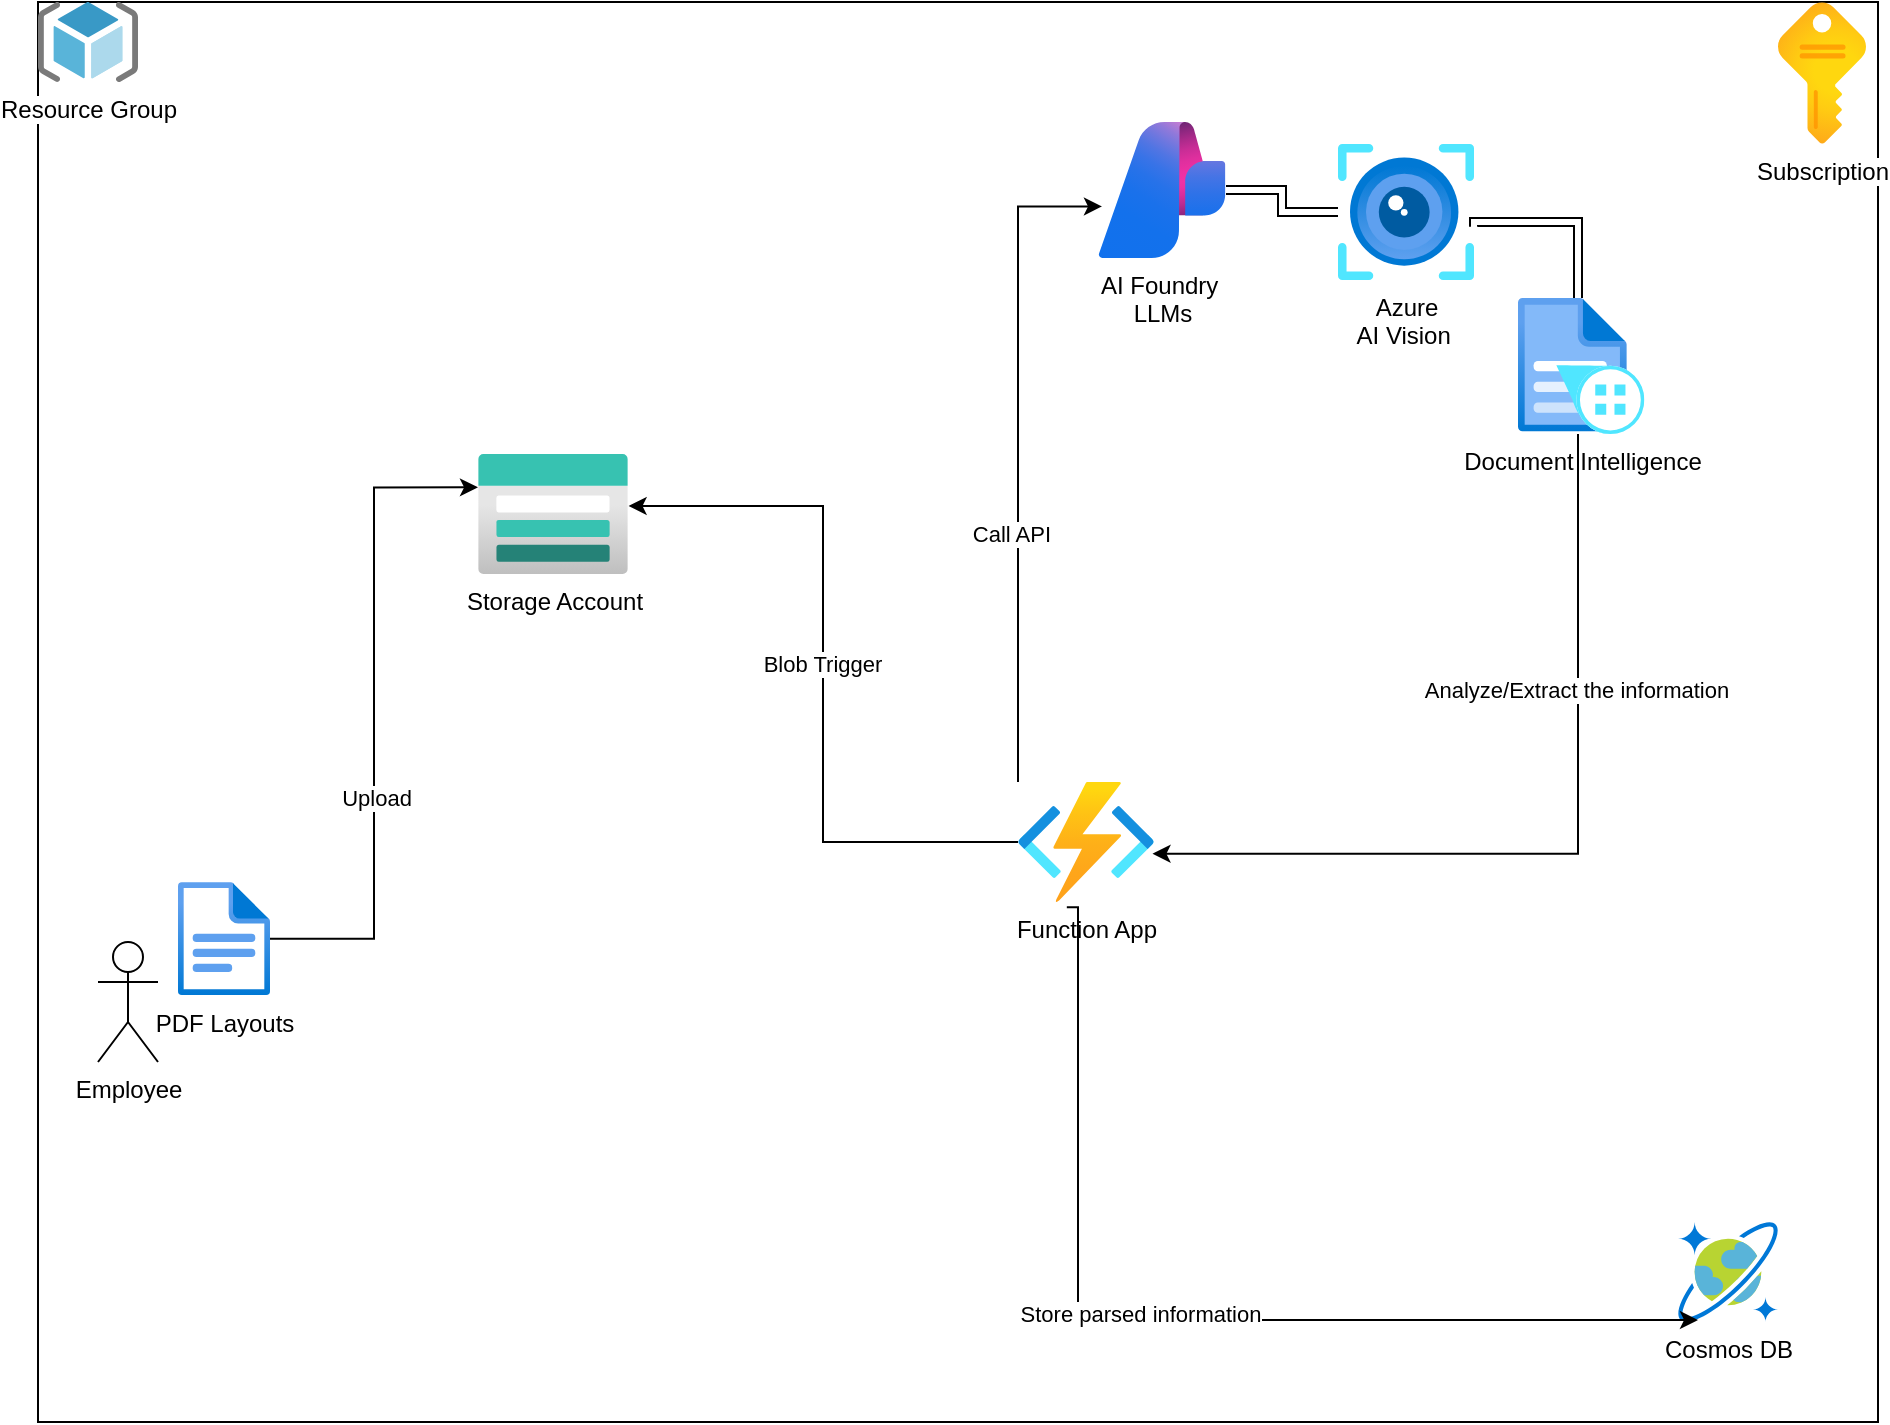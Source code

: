 <mxfile version="28.0.6">
  <diagram name="Page-1" id="_ZzkEdzZPlF0T37kGrCl">
    <mxGraphModel dx="1601" dy="2045" grid="1" gridSize="10" guides="1" tooltips="1" connect="1" arrows="1" fold="1" page="1" pageScale="1" pageWidth="850" pageHeight="1100" math="0" shadow="0">
      <root>
        <mxCell id="0" />
        <mxCell id="1" parent="0" />
        <mxCell id="SBEox3NDaokPfLYJbtWu-15" value="" style="rounded=0;whiteSpace=wrap;html=1;" parent="1" vertex="1">
          <mxGeometry x="20" y="-90" width="920" height="710" as="geometry" />
        </mxCell>
        <mxCell id="SBEox3NDaokPfLYJbtWu-2" value="Storage Account" style="image;aspect=fixed;html=1;points=[];align=center;fontSize=12;image=img/lib/azure2/storage/Storage_Accounts.svg;" parent="1" vertex="1">
          <mxGeometry x="240" y="136" width="75" height="60" as="geometry" />
        </mxCell>
        <mxCell id="SBEox3NDaokPfLYJbtWu-5" style="edgeStyle=orthogonalEdgeStyle;rounded=0;orthogonalLoop=1;jettySize=auto;html=1;entryX=0;entryY=0.278;entryDx=0;entryDy=0;entryPerimeter=0;" parent="1" source="SBEox3NDaokPfLYJbtWu-1" target="SBEox3NDaokPfLYJbtWu-2" edge="1">
          <mxGeometry relative="1" as="geometry" />
        </mxCell>
        <mxCell id="SBEox3NDaokPfLYJbtWu-11" value="Upload" style="edgeLabel;html=1;align=center;verticalAlign=middle;resizable=0;points=[];" parent="SBEox3NDaokPfLYJbtWu-5" vertex="1" connectable="0">
          <mxGeometry x="-0.258" y="-1" relative="1" as="geometry">
            <mxPoint as="offset" />
          </mxGeometry>
        </mxCell>
        <mxCell id="SBEox3NDaokPfLYJbtWu-10" value="" style="group" parent="1" vertex="1" connectable="0">
          <mxGeometry x="50" y="350" width="86" height="90" as="geometry" />
        </mxCell>
        <mxCell id="SBEox3NDaokPfLYJbtWu-1" value="PDF Layouts" style="image;aspect=fixed;html=1;points=[];align=center;fontSize=12;image=img/lib/azure2/general/File.svg;" parent="SBEox3NDaokPfLYJbtWu-10" vertex="1">
          <mxGeometry x="40" width="46" height="56.68" as="geometry" />
        </mxCell>
        <mxCell id="SBEox3NDaokPfLYJbtWu-3" value="Employee" style="shape=umlActor;verticalLabelPosition=bottom;verticalAlign=top;html=1;outlineConnect=0;" parent="SBEox3NDaokPfLYJbtWu-10" vertex="1">
          <mxGeometry y="30" width="30" height="60" as="geometry" />
        </mxCell>
        <mxCell id="_wiV1sLz3M6k8l1JJ68s-4" style="edgeStyle=orthogonalEdgeStyle;rounded=0;orthogonalLoop=1;jettySize=auto;html=1;entryX=0.031;entryY=0.621;entryDx=0;entryDy=0;entryPerimeter=0;" parent="1" source="SBEox3NDaokPfLYJbtWu-12" target="MwsIeyTlQLMsmfNamO9Q-1" edge="1">
          <mxGeometry relative="1" as="geometry">
            <Array as="points">
              <mxPoint x="510" y="12" />
            </Array>
          </mxGeometry>
        </mxCell>
        <mxCell id="_wiV1sLz3M6k8l1JJ68s-5" value="Call API&amp;nbsp;" style="edgeLabel;html=1;align=center;verticalAlign=middle;resizable=0;points=[];" parent="_wiV1sLz3M6k8l1JJ68s-4" vertex="1" connectable="0">
          <mxGeometry x="-0.239" y="2" relative="1" as="geometry">
            <mxPoint y="1" as="offset" />
          </mxGeometry>
        </mxCell>
        <mxCell id="SBEox3NDaokPfLYJbtWu-12" value="Function App&lt;div&gt;&lt;br&gt;&lt;/div&gt;" style="image;aspect=fixed;html=1;points=[];align=center;fontSize=12;image=img/lib/azure2/compute/Function_Apps.svg;" parent="1" vertex="1">
          <mxGeometry x="510" y="300" width="68" height="60" as="geometry" />
        </mxCell>
        <mxCell id="SBEox3NDaokPfLYJbtWu-13" value="Resource Group" style="image;sketch=0;aspect=fixed;html=1;points=[];align=center;fontSize=12;image=img/lib/mscae/ResourceGroup.svg;" parent="1" vertex="1">
          <mxGeometry x="20" y="-90" width="50" height="40" as="geometry" />
        </mxCell>
        <mxCell id="SBEox3NDaokPfLYJbtWu-14" value="Subscription" style="image;aspect=fixed;html=1;points=[];align=center;fontSize=12;image=img/lib/azure2/general/Subscriptions.svg;" parent="1" vertex="1">
          <mxGeometry x="890" y="-90" width="44" height="71" as="geometry" />
        </mxCell>
        <mxCell id="SBEox3NDaokPfLYJbtWu-16" style="edgeStyle=orthogonalEdgeStyle;rounded=0;orthogonalLoop=1;jettySize=auto;html=1;entryX=1.004;entryY=0.433;entryDx=0;entryDy=0;entryPerimeter=0;" parent="1" source="SBEox3NDaokPfLYJbtWu-12" target="SBEox3NDaokPfLYJbtWu-2" edge="1">
          <mxGeometry relative="1" as="geometry" />
        </mxCell>
        <mxCell id="SBEox3NDaokPfLYJbtWu-17" value="Blob Trigger" style="edgeLabel;html=1;align=center;verticalAlign=middle;resizable=0;points=[];" parent="SBEox3NDaokPfLYJbtWu-16" vertex="1" connectable="0">
          <mxGeometry x="0.029" y="1" relative="1" as="geometry">
            <mxPoint as="offset" />
          </mxGeometry>
        </mxCell>
        <mxCell id="SBEox3NDaokPfLYJbtWu-20" value="Cosmos DB" style="image;sketch=0;aspect=fixed;html=1;points=[];align=center;fontSize=12;image=img/lib/mscae/CosmosDB.svg;" parent="1" vertex="1">
          <mxGeometry x="840" y="520" width="50" height="50" as="geometry" />
        </mxCell>
        <mxCell id="SBEox3NDaokPfLYJbtWu-21" style="edgeStyle=orthogonalEdgeStyle;rounded=0;orthogonalLoop=1;jettySize=auto;html=1;exitX=0.359;exitY=1.043;exitDx=0;exitDy=0;exitPerimeter=0;" parent="1" source="SBEox3NDaokPfLYJbtWu-12" edge="1">
          <mxGeometry relative="1" as="geometry">
            <mxPoint x="730" y="390" as="sourcePoint" />
            <mxPoint x="850" y="569" as="targetPoint" />
            <Array as="points">
              <mxPoint x="540" y="363" />
              <mxPoint x="540" y="569" />
            </Array>
          </mxGeometry>
        </mxCell>
        <mxCell id="SBEox3NDaokPfLYJbtWu-22" value="Store parsed information" style="edgeLabel;html=1;align=center;verticalAlign=middle;resizable=0;points=[];" parent="SBEox3NDaokPfLYJbtWu-21" vertex="1" connectable="0">
          <mxGeometry x="-0.069" y="3" relative="1" as="geometry">
            <mxPoint as="offset" />
          </mxGeometry>
        </mxCell>
        <mxCell id="_wiV1sLz3M6k8l1JJ68s-1" value="Document Intelligence" style="image;aspect=fixed;html=1;points=[];align=center;fontSize=12;image=img/lib/azure2/ai_machine_learning/Form_Recognizers.svg;" parent="1" vertex="1">
          <mxGeometry x="760" y="58" width="63.2" height="68" as="geometry" />
        </mxCell>
        <mxCell id="_wiV1sLz3M6k8l1JJ68s-6" style="edgeStyle=orthogonalEdgeStyle;rounded=0;orthogonalLoop=1;jettySize=auto;html=1;entryX=0.989;entryY=0.598;entryDx=0;entryDy=0;entryPerimeter=0;" parent="1" source="_wiV1sLz3M6k8l1JJ68s-1" target="SBEox3NDaokPfLYJbtWu-12" edge="1">
          <mxGeometry relative="1" as="geometry">
            <Array as="points">
              <mxPoint x="790" y="124" />
              <mxPoint x="790" y="336" />
            </Array>
          </mxGeometry>
        </mxCell>
        <mxCell id="_wiV1sLz3M6k8l1JJ68s-7" value="Analyze/Extract the information" style="edgeLabel;html=1;align=center;verticalAlign=middle;resizable=0;points=[];" parent="_wiV1sLz3M6k8l1JJ68s-6" vertex="1" connectable="0">
          <mxGeometry x="-0.395" y="-1" relative="1" as="geometry">
            <mxPoint as="offset" />
          </mxGeometry>
        </mxCell>
        <mxCell id="qB0o09IW0mbKmVrXtbLM-1" value="Azure &lt;br&gt;AI Vision&amp;nbsp;" style="image;aspect=fixed;html=1;points=[];align=center;fontSize=12;image=img/lib/azure2/ai_machine_learning/Computer_Vision.svg;" parent="1" vertex="1">
          <mxGeometry x="670" y="-19" width="68" height="68" as="geometry" />
        </mxCell>
        <mxCell id="qB0o09IW0mbKmVrXtbLM-3" style="rounded=0;orthogonalLoop=1;jettySize=auto;html=1;entryX=1;entryY=0.609;entryDx=0;entryDy=0;entryPerimeter=0;edgeStyle=orthogonalEdgeStyle;elbow=vertical;shape=link;" parent="1" source="_wiV1sLz3M6k8l1JJ68s-1" target="qB0o09IW0mbKmVrXtbLM-1" edge="1">
          <mxGeometry relative="1" as="geometry">
            <Array as="points">
              <mxPoint x="790" y="20" />
              <mxPoint x="738" y="20" />
            </Array>
          </mxGeometry>
        </mxCell>
        <mxCell id="MwsIeyTlQLMsmfNamO9Q-2" style="edgeStyle=elbowEdgeStyle;rounded=0;orthogonalLoop=1;jettySize=auto;html=1;shape=link;" edge="1" parent="1" source="MwsIeyTlQLMsmfNamO9Q-1" target="qB0o09IW0mbKmVrXtbLM-1">
          <mxGeometry relative="1" as="geometry" />
        </mxCell>
        <mxCell id="MwsIeyTlQLMsmfNamO9Q-1" value="AI Foundry&amp;nbsp;&lt;br&gt;LLMs" style="image;aspect=fixed;html=1;points=[];align=center;fontSize=12;image=img/lib/azure2/ai_machine_learning/AI_Studio.svg;" vertex="1" parent="1">
          <mxGeometry x="550" y="-30" width="64" height="68" as="geometry" />
        </mxCell>
      </root>
    </mxGraphModel>
  </diagram>
</mxfile>
